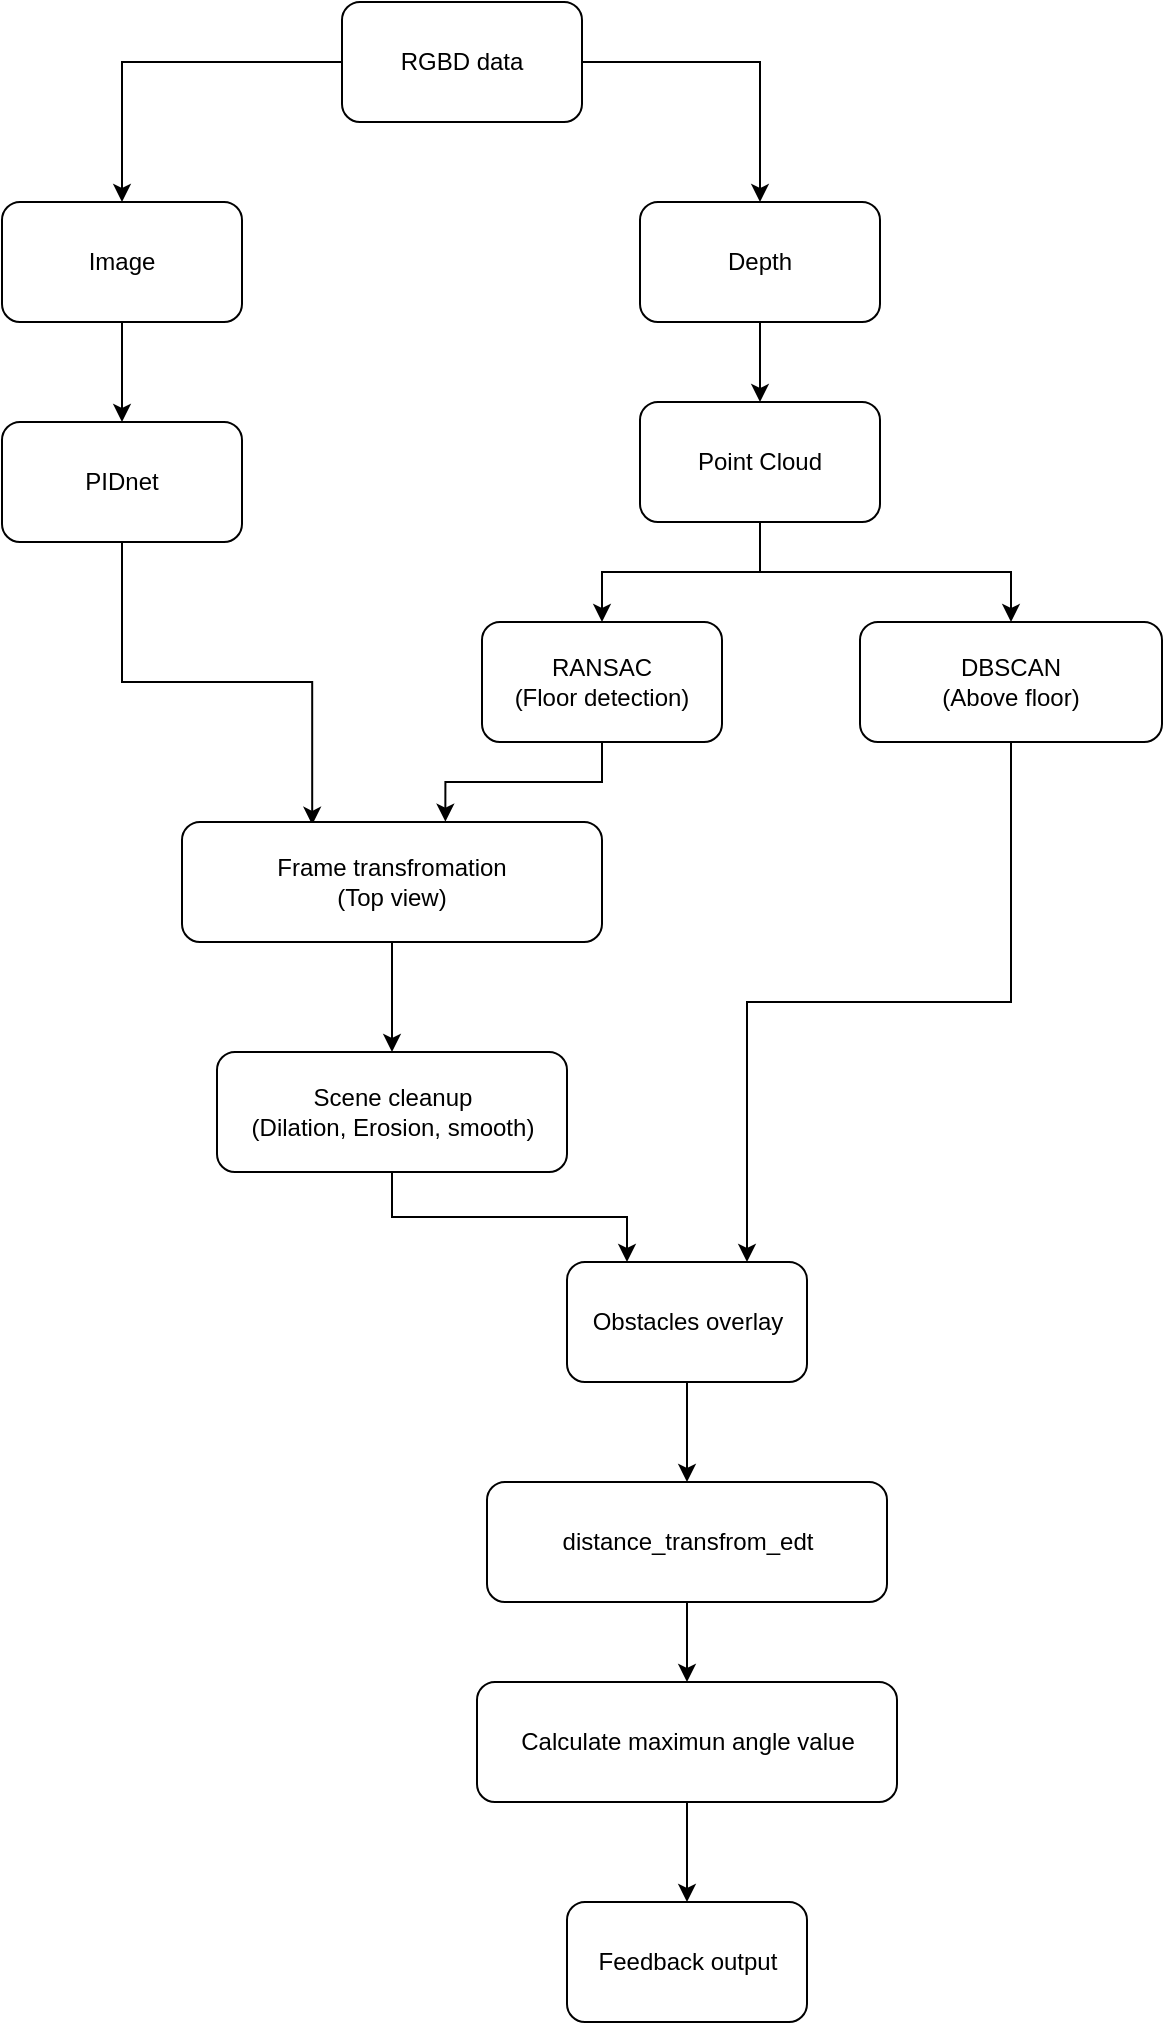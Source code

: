 <mxfile version="21.2.7" type="device">
  <diagram id="C5RBs43oDa-KdzZeNtuy" name="Page-1">
    <mxGraphModel dx="1562" dy="861" grid="1" gridSize="10" guides="1" tooltips="1" connect="1" arrows="1" fold="1" page="1" pageScale="1" pageWidth="827" pageHeight="1169" math="0" shadow="0">
      <root>
        <mxCell id="WIyWlLk6GJQsqaUBKTNV-0" />
        <mxCell id="WIyWlLk6GJQsqaUBKTNV-1" parent="WIyWlLk6GJQsqaUBKTNV-0" />
        <mxCell id="pmTqF0kCfRzBv71aw2vw-10" style="edgeStyle=orthogonalEdgeStyle;rounded=0;orthogonalLoop=1;jettySize=auto;html=1;exitX=1;exitY=0.5;exitDx=0;exitDy=0;entryX=0.5;entryY=0;entryDx=0;entryDy=0;" parent="WIyWlLk6GJQsqaUBKTNV-1" source="pmTqF0kCfRzBv71aw2vw-0" target="pmTqF0kCfRzBv71aw2vw-3" edge="1">
          <mxGeometry relative="1" as="geometry" />
        </mxCell>
        <mxCell id="pmTqF0kCfRzBv71aw2vw-11" style="edgeStyle=orthogonalEdgeStyle;rounded=0;orthogonalLoop=1;jettySize=auto;html=1;entryX=0.5;entryY=0;entryDx=0;entryDy=0;" parent="WIyWlLk6GJQsqaUBKTNV-1" source="pmTqF0kCfRzBv71aw2vw-0" target="pmTqF0kCfRzBv71aw2vw-2" edge="1">
          <mxGeometry relative="1" as="geometry" />
        </mxCell>
        <mxCell id="pmTqF0kCfRzBv71aw2vw-0" value="RGBD data" style="rounded=1;whiteSpace=wrap;html=1;" parent="WIyWlLk6GJQsqaUBKTNV-1" vertex="1">
          <mxGeometry x="200" y="60" width="120" height="60" as="geometry" />
        </mxCell>
        <mxCell id="pmTqF0kCfRzBv71aw2vw-15" style="edgeStyle=orthogonalEdgeStyle;rounded=0;orthogonalLoop=1;jettySize=auto;html=1;exitX=0.5;exitY=1;exitDx=0;exitDy=0;entryX=0.5;entryY=0;entryDx=0;entryDy=0;" parent="WIyWlLk6GJQsqaUBKTNV-1" source="pmTqF0kCfRzBv71aw2vw-2" target="pmTqF0kCfRzBv71aw2vw-5" edge="1">
          <mxGeometry relative="1" as="geometry" />
        </mxCell>
        <mxCell id="pmTqF0kCfRzBv71aw2vw-2" value="Image" style="rounded=1;whiteSpace=wrap;html=1;" parent="WIyWlLk6GJQsqaUBKTNV-1" vertex="1">
          <mxGeometry x="30" y="160" width="120" height="60" as="geometry" />
        </mxCell>
        <mxCell id="pmTqF0kCfRzBv71aw2vw-12" style="edgeStyle=orthogonalEdgeStyle;rounded=0;orthogonalLoop=1;jettySize=auto;html=1;exitX=0.5;exitY=1;exitDx=0;exitDy=0;" parent="WIyWlLk6GJQsqaUBKTNV-1" source="pmTqF0kCfRzBv71aw2vw-3" target="pmTqF0kCfRzBv71aw2vw-4" edge="1">
          <mxGeometry relative="1" as="geometry" />
        </mxCell>
        <mxCell id="pmTqF0kCfRzBv71aw2vw-3" value="Depth" style="rounded=1;whiteSpace=wrap;html=1;" parent="WIyWlLk6GJQsqaUBKTNV-1" vertex="1">
          <mxGeometry x="349" y="160" width="120" height="60" as="geometry" />
        </mxCell>
        <mxCell id="pmTqF0kCfRzBv71aw2vw-13" style="edgeStyle=orthogonalEdgeStyle;rounded=0;orthogonalLoop=1;jettySize=auto;html=1;exitX=0.5;exitY=1;exitDx=0;exitDy=0;entryX=0.5;entryY=0;entryDx=0;entryDy=0;" parent="WIyWlLk6GJQsqaUBKTNV-1" source="pmTqF0kCfRzBv71aw2vw-4" target="pmTqF0kCfRzBv71aw2vw-9" edge="1">
          <mxGeometry relative="1" as="geometry" />
        </mxCell>
        <mxCell id="pmTqF0kCfRzBv71aw2vw-14" style="edgeStyle=orthogonalEdgeStyle;rounded=0;orthogonalLoop=1;jettySize=auto;html=1;exitX=0.5;exitY=1;exitDx=0;exitDy=0;" parent="WIyWlLk6GJQsqaUBKTNV-1" source="pmTqF0kCfRzBv71aw2vw-4" target="pmTqF0kCfRzBv71aw2vw-6" edge="1">
          <mxGeometry relative="1" as="geometry" />
        </mxCell>
        <mxCell id="pmTqF0kCfRzBv71aw2vw-4" value="Point Cloud" style="rounded=1;whiteSpace=wrap;html=1;" parent="WIyWlLk6GJQsqaUBKTNV-1" vertex="1">
          <mxGeometry x="349" y="260" width="120" height="60" as="geometry" />
        </mxCell>
        <mxCell id="pmTqF0kCfRzBv71aw2vw-25" style="edgeStyle=orthogonalEdgeStyle;rounded=0;orthogonalLoop=1;jettySize=auto;html=1;exitX=0.5;exitY=1;exitDx=0;exitDy=0;entryX=0.31;entryY=0.023;entryDx=0;entryDy=0;entryPerimeter=0;" parent="WIyWlLk6GJQsqaUBKTNV-1" source="pmTqF0kCfRzBv71aw2vw-5" target="pmTqF0kCfRzBv71aw2vw-17" edge="1">
          <mxGeometry relative="1" as="geometry" />
        </mxCell>
        <mxCell id="pmTqF0kCfRzBv71aw2vw-5" value="PIDnet" style="rounded=1;whiteSpace=wrap;html=1;" parent="WIyWlLk6GJQsqaUBKTNV-1" vertex="1">
          <mxGeometry x="30" y="270" width="120" height="60" as="geometry" />
        </mxCell>
        <mxCell id="pmTqF0kCfRzBv71aw2vw-31" style="edgeStyle=orthogonalEdgeStyle;rounded=0;orthogonalLoop=1;jettySize=auto;html=1;exitX=0.5;exitY=1;exitDx=0;exitDy=0;entryX=0.75;entryY=0;entryDx=0;entryDy=0;" parent="WIyWlLk6GJQsqaUBKTNV-1" source="pmTqF0kCfRzBv71aw2vw-6" target="pmTqF0kCfRzBv71aw2vw-29" edge="1">
          <mxGeometry relative="1" as="geometry" />
        </mxCell>
        <mxCell id="pmTqF0kCfRzBv71aw2vw-6" value="DBSCAN&lt;br&gt;(Above floor)" style="rounded=1;whiteSpace=wrap;html=1;" parent="WIyWlLk6GJQsqaUBKTNV-1" vertex="1">
          <mxGeometry x="459" y="370" width="151" height="60" as="geometry" />
        </mxCell>
        <mxCell id="pmTqF0kCfRzBv71aw2vw-26" style="edgeStyle=orthogonalEdgeStyle;rounded=0;orthogonalLoop=1;jettySize=auto;html=1;exitX=0.5;exitY=1;exitDx=0;exitDy=0;entryX=0.627;entryY=-0.003;entryDx=0;entryDy=0;entryPerimeter=0;" parent="WIyWlLk6GJQsqaUBKTNV-1" source="pmTqF0kCfRzBv71aw2vw-9" target="pmTqF0kCfRzBv71aw2vw-17" edge="1">
          <mxGeometry relative="1" as="geometry" />
        </mxCell>
        <mxCell id="pmTqF0kCfRzBv71aw2vw-9" value="RANSAC&lt;br&gt;(Floor detection)" style="rounded=1;whiteSpace=wrap;html=1;" parent="WIyWlLk6GJQsqaUBKTNV-1" vertex="1">
          <mxGeometry x="270" y="370" width="120" height="60" as="geometry" />
        </mxCell>
        <mxCell id="pmTqF0kCfRzBv71aw2vw-28" style="edgeStyle=orthogonalEdgeStyle;rounded=0;orthogonalLoop=1;jettySize=auto;html=1;exitX=0.5;exitY=1;exitDx=0;exitDy=0;entryX=0.5;entryY=0;entryDx=0;entryDy=0;" parent="WIyWlLk6GJQsqaUBKTNV-1" source="pmTqF0kCfRzBv71aw2vw-17" target="pmTqF0kCfRzBv71aw2vw-27" edge="1">
          <mxGeometry relative="1" as="geometry" />
        </mxCell>
        <mxCell id="pmTqF0kCfRzBv71aw2vw-17" value="Frame transfromation&lt;br&gt;(Top view)" style="rounded=1;whiteSpace=wrap;html=1;" parent="WIyWlLk6GJQsqaUBKTNV-1" vertex="1">
          <mxGeometry x="120" y="470" width="210" height="60" as="geometry" />
        </mxCell>
        <mxCell id="pmTqF0kCfRzBv71aw2vw-30" style="edgeStyle=orthogonalEdgeStyle;rounded=0;orthogonalLoop=1;jettySize=auto;html=1;exitX=0.5;exitY=1;exitDx=0;exitDy=0;entryX=0.25;entryY=0;entryDx=0;entryDy=0;" parent="WIyWlLk6GJQsqaUBKTNV-1" source="pmTqF0kCfRzBv71aw2vw-27" target="pmTqF0kCfRzBv71aw2vw-29" edge="1">
          <mxGeometry relative="1" as="geometry" />
        </mxCell>
        <mxCell id="pmTqF0kCfRzBv71aw2vw-27" value="Scene cleanup&lt;br&gt;(Dilation, Erosion, smooth)" style="rounded=1;whiteSpace=wrap;html=1;" parent="WIyWlLk6GJQsqaUBKTNV-1" vertex="1">
          <mxGeometry x="137.5" y="585" width="175" height="60" as="geometry" />
        </mxCell>
        <mxCell id="pmTqF0kCfRzBv71aw2vw-35" style="edgeStyle=orthogonalEdgeStyle;rounded=0;orthogonalLoop=1;jettySize=auto;html=1;exitX=0.5;exitY=1;exitDx=0;exitDy=0;entryX=0.5;entryY=0;entryDx=0;entryDy=0;fontFamily=Helvetica;fontSize=12;fontColor=default;" parent="WIyWlLk6GJQsqaUBKTNV-1" source="pmTqF0kCfRzBv71aw2vw-29" target="pmTqF0kCfRzBv71aw2vw-34" edge="1">
          <mxGeometry relative="1" as="geometry" />
        </mxCell>
        <mxCell id="pmTqF0kCfRzBv71aw2vw-29" value="Obstacles overlay" style="rounded=1;whiteSpace=wrap;html=1;" parent="WIyWlLk6GJQsqaUBKTNV-1" vertex="1">
          <mxGeometry x="312.5" y="690" width="120" height="60" as="geometry" />
        </mxCell>
        <mxCell id="pmTqF0kCfRzBv71aw2vw-42" style="edgeStyle=orthogonalEdgeStyle;rounded=0;orthogonalLoop=1;jettySize=auto;html=1;exitX=0.5;exitY=1;exitDx=0;exitDy=0;entryX=0.5;entryY=0;entryDx=0;entryDy=0;fontFamily=Helvetica;fontSize=12;fontColor=default;" parent="WIyWlLk6GJQsqaUBKTNV-1" source="pmTqF0kCfRzBv71aw2vw-34" target="pmTqF0kCfRzBv71aw2vw-36" edge="1">
          <mxGeometry relative="1" as="geometry" />
        </mxCell>
        <mxCell id="pmTqF0kCfRzBv71aw2vw-34" value="distance_transfrom_edt" style="rounded=1;whiteSpace=wrap;html=1;strokeColor=default;fontFamily=Helvetica;fontSize=12;fontColor=default;fillColor=default;" parent="WIyWlLk6GJQsqaUBKTNV-1" vertex="1">
          <mxGeometry x="272.5" y="800" width="200" height="60" as="geometry" />
        </mxCell>
        <mxCell id="pmTqF0kCfRzBv71aw2vw-40" style="edgeStyle=orthogonalEdgeStyle;rounded=0;orthogonalLoop=1;jettySize=auto;html=1;exitX=0.5;exitY=1;exitDx=0;exitDy=0;entryX=0.5;entryY=0;entryDx=0;entryDy=0;fontFamily=Helvetica;fontSize=12;fontColor=default;" parent="WIyWlLk6GJQsqaUBKTNV-1" source="pmTqF0kCfRzBv71aw2vw-36" target="pmTqF0kCfRzBv71aw2vw-39" edge="1">
          <mxGeometry relative="1" as="geometry" />
        </mxCell>
        <mxCell id="pmTqF0kCfRzBv71aw2vw-36" value="Calculate maximun angle value" style="rounded=1;whiteSpace=wrap;html=1;strokeColor=default;fontFamily=Helvetica;fontSize=12;fontColor=default;fillColor=default;" parent="WIyWlLk6GJQsqaUBKTNV-1" vertex="1">
          <mxGeometry x="267.5" y="900" width="210" height="60" as="geometry" />
        </mxCell>
        <mxCell id="pmTqF0kCfRzBv71aw2vw-39" value="Feedback output" style="rounded=1;whiteSpace=wrap;html=1;strokeColor=default;fontFamily=Helvetica;fontSize=12;fontColor=default;fillColor=default;" parent="WIyWlLk6GJQsqaUBKTNV-1" vertex="1">
          <mxGeometry x="312.5" y="1010" width="120" height="60" as="geometry" />
        </mxCell>
      </root>
    </mxGraphModel>
  </diagram>
</mxfile>
